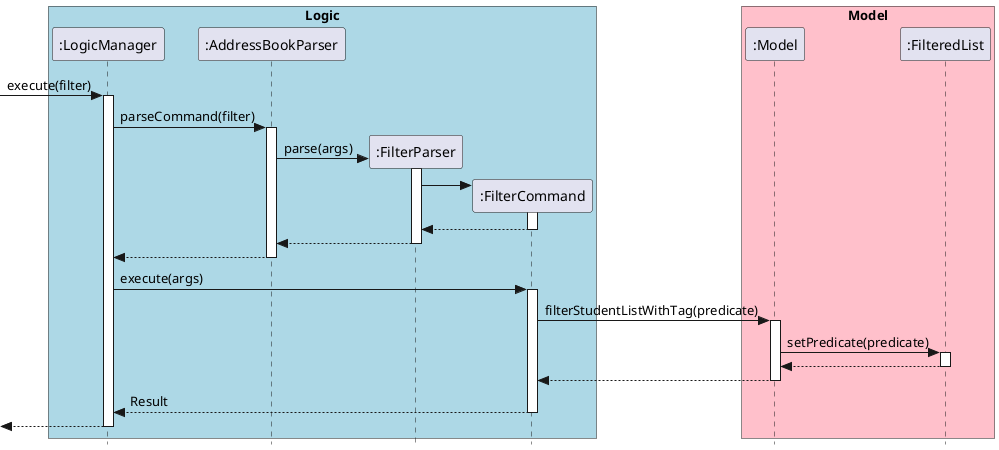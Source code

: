 @startuml
skinparam style strictuml
box "Logic" #LightBlue
participant ":LogicManager" as LM
participant ":AddressBookParser" as ABParser
participant ":FilterParser" as FParser
participant ":FilterCommand" as FilterCommand
end box

box "Model" #Pink
participant ":Model" as Model
participant ":FilteredList" as FL
end box

[-> LM : execute(filter)
activate LM

LM -> ABParser : parseCommand(filter)
activate ABParser

ABParser -> FParser ** : parse(args)
activate FParser

FParser -> FilterCommand **
activate FilterCommand

FilterCommand --> FParser
deactivate FilterCommand

FParser --> ABParser
deactivate FParser

ABParser --> LM
deactivate ABParser

LM -> FilterCommand : execute(args)
activate FilterCommand

FilterCommand -> Model : filterStudentListWithTag(predicate)
activate Model

Model -> FL : setPredicate(predicate)
activate FL

FL --> Model
deactivate FL

Model --> FilterCommand
deactivate Model

FilterCommand --> LM : Result
deactivate FilterCommand

[<--LM
deactivate LM
@enduml
